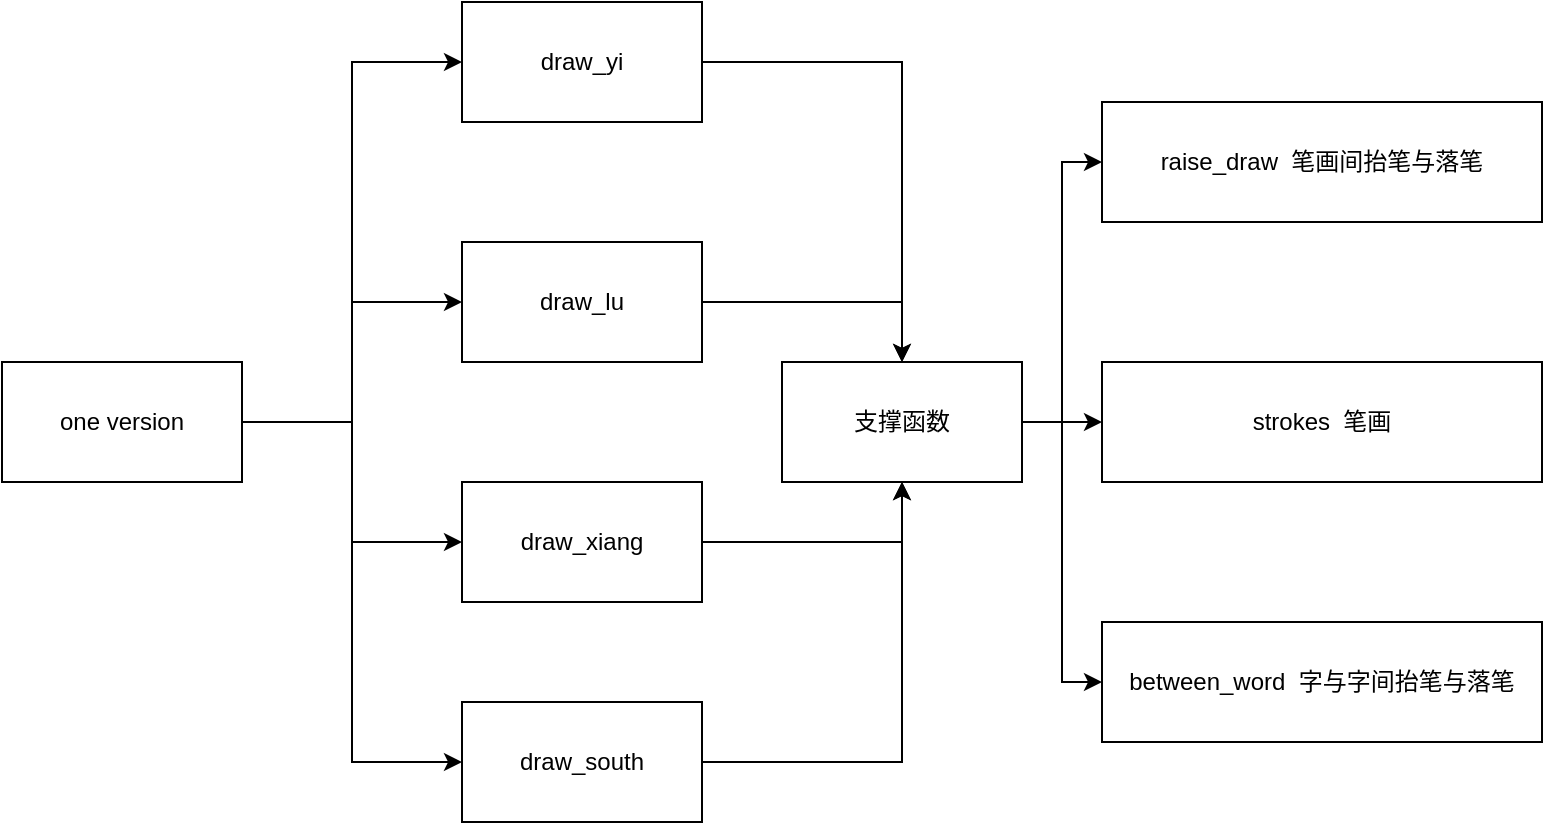 <mxfile version="14.1.1" type="github">
  <diagram id="xIj1F3JyH_2kIQT9uFTu" name="Page-1">
    <mxGraphModel dx="996" dy="560" grid="1" gridSize="10" guides="1" tooltips="1" connect="1" arrows="1" fold="1" page="1" pageScale="1" pageWidth="827" pageHeight="1169" math="0" shadow="0">
      <root>
        <mxCell id="0" />
        <mxCell id="1" parent="0" />
        <mxCell id="knzixwsPzXXYDATVJ2sN-6" style="edgeStyle=orthogonalEdgeStyle;rounded=0;orthogonalLoop=1;jettySize=auto;html=1;entryX=0;entryY=0.5;entryDx=0;entryDy=0;" edge="1" parent="1" source="knzixwsPzXXYDATVJ2sN-1" target="knzixwsPzXXYDATVJ2sN-2">
          <mxGeometry relative="1" as="geometry" />
        </mxCell>
        <mxCell id="knzixwsPzXXYDATVJ2sN-7" style="edgeStyle=orthogonalEdgeStyle;rounded=0;orthogonalLoop=1;jettySize=auto;html=1;entryX=0;entryY=0.5;entryDx=0;entryDy=0;" edge="1" parent="1" source="knzixwsPzXXYDATVJ2sN-1" target="knzixwsPzXXYDATVJ2sN-3">
          <mxGeometry relative="1" as="geometry" />
        </mxCell>
        <mxCell id="knzixwsPzXXYDATVJ2sN-8" style="edgeStyle=orthogonalEdgeStyle;rounded=0;orthogonalLoop=1;jettySize=auto;html=1;entryX=0;entryY=0.5;entryDx=0;entryDy=0;" edge="1" parent="1" source="knzixwsPzXXYDATVJ2sN-1" target="knzixwsPzXXYDATVJ2sN-4">
          <mxGeometry relative="1" as="geometry" />
        </mxCell>
        <mxCell id="knzixwsPzXXYDATVJ2sN-9" style="edgeStyle=orthogonalEdgeStyle;rounded=0;orthogonalLoop=1;jettySize=auto;html=1;entryX=0;entryY=0.5;entryDx=0;entryDy=0;" edge="1" parent="1" source="knzixwsPzXXYDATVJ2sN-1" target="knzixwsPzXXYDATVJ2sN-5">
          <mxGeometry relative="1" as="geometry" />
        </mxCell>
        <mxCell id="knzixwsPzXXYDATVJ2sN-1" value="one version" style="rounded=0;whiteSpace=wrap;html=1;" vertex="1" parent="1">
          <mxGeometry x="40" y="260" width="120" height="60" as="geometry" />
        </mxCell>
        <mxCell id="knzixwsPzXXYDATVJ2sN-13" style="edgeStyle=orthogonalEdgeStyle;rounded=0;orthogonalLoop=1;jettySize=auto;html=1;exitX=1;exitY=0.5;exitDx=0;exitDy=0;" edge="1" parent="1" source="knzixwsPzXXYDATVJ2sN-2" target="knzixwsPzXXYDATVJ2sN-14">
          <mxGeometry relative="1" as="geometry">
            <mxPoint x="450" y="250" as="targetPoint" />
          </mxGeometry>
        </mxCell>
        <mxCell id="knzixwsPzXXYDATVJ2sN-2" value="draw_yi" style="rounded=0;whiteSpace=wrap;html=1;" vertex="1" parent="1">
          <mxGeometry x="270" y="80" width="120" height="60" as="geometry" />
        </mxCell>
        <mxCell id="knzixwsPzXXYDATVJ2sN-15" style="edgeStyle=orthogonalEdgeStyle;rounded=0;orthogonalLoop=1;jettySize=auto;html=1;exitX=1;exitY=0.5;exitDx=0;exitDy=0;entryX=0.5;entryY=0;entryDx=0;entryDy=0;" edge="1" parent="1" source="knzixwsPzXXYDATVJ2sN-3" target="knzixwsPzXXYDATVJ2sN-14">
          <mxGeometry relative="1" as="geometry" />
        </mxCell>
        <mxCell id="knzixwsPzXXYDATVJ2sN-3" value="draw_lu" style="rounded=0;whiteSpace=wrap;html=1;" vertex="1" parent="1">
          <mxGeometry x="270" y="200" width="120" height="60" as="geometry" />
        </mxCell>
        <mxCell id="knzixwsPzXXYDATVJ2sN-16" style="edgeStyle=orthogonalEdgeStyle;rounded=0;orthogonalLoop=1;jettySize=auto;html=1;entryX=0.5;entryY=1;entryDx=0;entryDy=0;" edge="1" parent="1" source="knzixwsPzXXYDATVJ2sN-4" target="knzixwsPzXXYDATVJ2sN-14">
          <mxGeometry relative="1" as="geometry" />
        </mxCell>
        <mxCell id="knzixwsPzXXYDATVJ2sN-4" value="draw_xiang" style="rounded=0;whiteSpace=wrap;html=1;" vertex="1" parent="1">
          <mxGeometry x="270" y="320" width="120" height="60" as="geometry" />
        </mxCell>
        <mxCell id="knzixwsPzXXYDATVJ2sN-17" style="edgeStyle=orthogonalEdgeStyle;rounded=0;orthogonalLoop=1;jettySize=auto;html=1;entryX=0.5;entryY=1;entryDx=0;entryDy=0;" edge="1" parent="1" source="knzixwsPzXXYDATVJ2sN-5" target="knzixwsPzXXYDATVJ2sN-14">
          <mxGeometry relative="1" as="geometry" />
        </mxCell>
        <mxCell id="knzixwsPzXXYDATVJ2sN-5" value="draw_south" style="rounded=0;whiteSpace=wrap;html=1;" vertex="1" parent="1">
          <mxGeometry x="270" y="430" width="120" height="60" as="geometry" />
        </mxCell>
        <mxCell id="knzixwsPzXXYDATVJ2sN-10" value="raise_draw&amp;nbsp; 笔画间抬笔与落笔" style="rounded=0;whiteSpace=wrap;html=1;" vertex="1" parent="1">
          <mxGeometry x="590" y="130" width="220" height="60" as="geometry" />
        </mxCell>
        <mxCell id="knzixwsPzXXYDATVJ2sN-11" value="strokes&amp;nbsp; 笔画" style="rounded=0;whiteSpace=wrap;html=1;" vertex="1" parent="1">
          <mxGeometry x="590" y="260" width="220" height="60" as="geometry" />
        </mxCell>
        <mxCell id="knzixwsPzXXYDATVJ2sN-12" value="between_word&amp;nbsp; 字与字间抬笔与落笔" style="rounded=0;whiteSpace=wrap;html=1;" vertex="1" parent="1">
          <mxGeometry x="590" y="390" width="220" height="60" as="geometry" />
        </mxCell>
        <mxCell id="knzixwsPzXXYDATVJ2sN-18" style="edgeStyle=orthogonalEdgeStyle;rounded=0;orthogonalLoop=1;jettySize=auto;html=1;exitX=1;exitY=0.5;exitDx=0;exitDy=0;entryX=0;entryY=0.5;entryDx=0;entryDy=0;" edge="1" parent="1" source="knzixwsPzXXYDATVJ2sN-14" target="knzixwsPzXXYDATVJ2sN-11">
          <mxGeometry relative="1" as="geometry" />
        </mxCell>
        <mxCell id="knzixwsPzXXYDATVJ2sN-19" style="edgeStyle=orthogonalEdgeStyle;rounded=0;orthogonalLoop=1;jettySize=auto;html=1;exitX=1;exitY=0.5;exitDx=0;exitDy=0;entryX=0;entryY=0.5;entryDx=0;entryDy=0;" edge="1" parent="1" source="knzixwsPzXXYDATVJ2sN-14" target="knzixwsPzXXYDATVJ2sN-10">
          <mxGeometry relative="1" as="geometry" />
        </mxCell>
        <mxCell id="knzixwsPzXXYDATVJ2sN-20" style="edgeStyle=orthogonalEdgeStyle;rounded=0;orthogonalLoop=1;jettySize=auto;html=1;exitX=1;exitY=0.5;exitDx=0;exitDy=0;entryX=0;entryY=0.5;entryDx=0;entryDy=0;" edge="1" parent="1" source="knzixwsPzXXYDATVJ2sN-14" target="knzixwsPzXXYDATVJ2sN-12">
          <mxGeometry relative="1" as="geometry" />
        </mxCell>
        <mxCell id="knzixwsPzXXYDATVJ2sN-14" value="支撑函数" style="rounded=0;whiteSpace=wrap;html=1;" vertex="1" parent="1">
          <mxGeometry x="430" y="260" width="120" height="60" as="geometry" />
        </mxCell>
      </root>
    </mxGraphModel>
  </diagram>
</mxfile>
